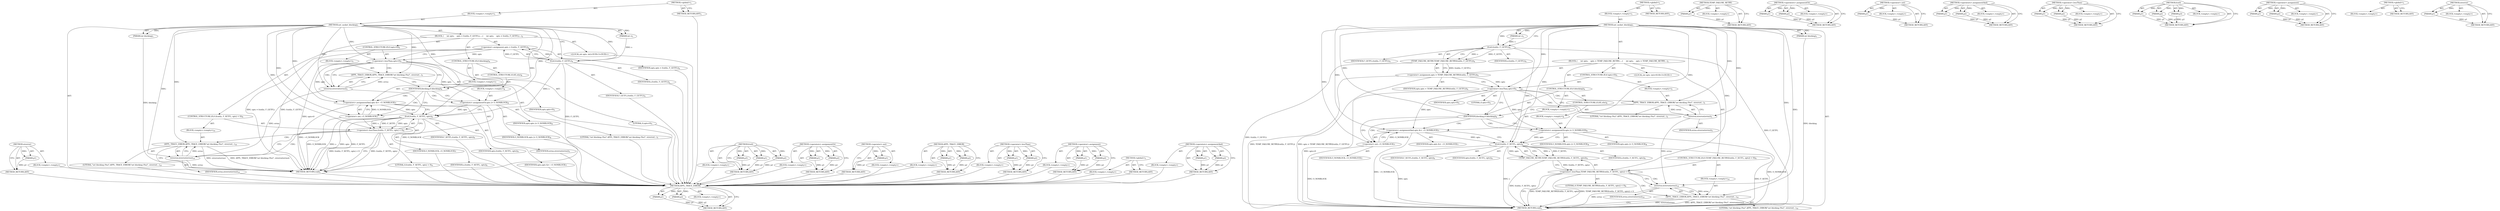 digraph "strerror" {
vulnerable_91 [label=<(METHOD,strerror)>];
vulnerable_92 [label=<(PARAM,p1)>];
vulnerable_93 [label=<(BLOCK,&lt;empty&gt;,&lt;empty&gt;)>];
vulnerable_94 [label=<(METHOD_RETURN,ANY)>];
vulnerable_6 [label=<(METHOD,&lt;global&gt;)<SUB>1</SUB>>];
vulnerable_7 [label=<(BLOCK,&lt;empty&gt;,&lt;empty&gt;)<SUB>1</SUB>>];
vulnerable_8 [label=<(METHOD,set_socket_blocking)<SUB>1</SUB>>];
vulnerable_9 [label=<(PARAM,int s)<SUB>1</SUB>>];
vulnerable_10 [label=<(PARAM,int blocking)<SUB>1</SUB>>];
vulnerable_11 [label=<(BLOCK,{
     int opts;
    opts = fcntl(s, F_GETFL);
...,{
     int opts;
    opts = fcntl(s, F_GETFL);
...)<SUB>2</SUB>>];
vulnerable_12 [label="<(LOCAL,int opts: int)<SUB>3</SUB>>"];
vulnerable_13 [label=<(&lt;operator&gt;.assignment,opts = fcntl(s, F_GETFL))<SUB>4</SUB>>];
vulnerable_14 [label=<(IDENTIFIER,opts,opts = fcntl(s, F_GETFL))<SUB>4</SUB>>];
vulnerable_15 [label=<(fcntl,fcntl(s, F_GETFL))<SUB>4</SUB>>];
vulnerable_16 [label=<(IDENTIFIER,s,fcntl(s, F_GETFL))<SUB>4</SUB>>];
vulnerable_17 [label=<(IDENTIFIER,F_GETFL,fcntl(s, F_GETFL))<SUB>4</SUB>>];
vulnerable_18 [label=<(CONTROL_STRUCTURE,IF,if (opts&lt;0))<SUB>5</SUB>>];
vulnerable_19 [label=<(&lt;operator&gt;.lessThan,opts&lt;0)<SUB>5</SUB>>];
vulnerable_20 [label=<(IDENTIFIER,opts,opts&lt;0)<SUB>5</SUB>>];
vulnerable_21 [label=<(LITERAL,0,opts&lt;0)<SUB>5</SUB>>];
vulnerable_22 [label=<(BLOCK,&lt;empty&gt;,&lt;empty&gt;)<SUB>5</SUB>>];
vulnerable_23 [label=<(APPL_TRACE_ERROR,APPL_TRACE_ERROR(&quot;set blocking (%s)&quot;, strerror(...)<SUB>5</SUB>>];
vulnerable_24 [label=<(LITERAL,&quot;set blocking (%s)&quot;,APPL_TRACE_ERROR(&quot;set blocking (%s)&quot;, strerror(...)<SUB>5</SUB>>];
vulnerable_25 [label=<(strerror,strerror(errno))<SUB>5</SUB>>];
vulnerable_26 [label=<(IDENTIFIER,errno,strerror(errno))<SUB>5</SUB>>];
vulnerable_27 [label=<(CONTROL_STRUCTURE,IF,if (blocking))<SUB>6</SUB>>];
vulnerable_28 [label=<(IDENTIFIER,blocking,if (blocking))<SUB>6</SUB>>];
vulnerable_29 [label=<(BLOCK,&lt;empty&gt;,&lt;empty&gt;)<SUB>7</SUB>>];
vulnerable_30 [label=<(&lt;operators&gt;.assignmentAnd,opts &amp;= ~O_NONBLOCK)<SUB>7</SUB>>];
vulnerable_31 [label=<(IDENTIFIER,opts,opts &amp;= ~O_NONBLOCK)<SUB>7</SUB>>];
vulnerable_32 [label=<(&lt;operator&gt;.not,~O_NONBLOCK)<SUB>7</SUB>>];
vulnerable_33 [label=<(IDENTIFIER,O_NONBLOCK,~O_NONBLOCK)<SUB>7</SUB>>];
vulnerable_34 [label=<(CONTROL_STRUCTURE,ELSE,else)<SUB>8</SUB>>];
vulnerable_35 [label=<(BLOCK,&lt;empty&gt;,&lt;empty&gt;)<SUB>8</SUB>>];
vulnerable_36 [label=<(&lt;operators&gt;.assignmentOr,opts |= O_NONBLOCK)<SUB>8</SUB>>];
vulnerable_37 [label=<(IDENTIFIER,opts,opts |= O_NONBLOCK)<SUB>8</SUB>>];
vulnerable_38 [label=<(IDENTIFIER,O_NONBLOCK,opts |= O_NONBLOCK)<SUB>8</SUB>>];
vulnerable_39 [label=<(CONTROL_STRUCTURE,IF,if (fcntl(s, F_SETFL, opts) &lt; 0))<SUB>9</SUB>>];
vulnerable_40 [label=<(&lt;operator&gt;.lessThan,fcntl(s, F_SETFL, opts) &lt; 0)<SUB>9</SUB>>];
vulnerable_41 [label=<(fcntl,fcntl(s, F_SETFL, opts))<SUB>9</SUB>>];
vulnerable_42 [label=<(IDENTIFIER,s,fcntl(s, F_SETFL, opts))<SUB>9</SUB>>];
vulnerable_43 [label=<(IDENTIFIER,F_SETFL,fcntl(s, F_SETFL, opts))<SUB>9</SUB>>];
vulnerable_44 [label=<(IDENTIFIER,opts,fcntl(s, F_SETFL, opts))<SUB>9</SUB>>];
vulnerable_45 [label=<(LITERAL,0,fcntl(s, F_SETFL, opts) &lt; 0)<SUB>9</SUB>>];
vulnerable_46 [label=<(BLOCK,&lt;empty&gt;,&lt;empty&gt;)<SUB>10</SUB>>];
vulnerable_47 [label=<(APPL_TRACE_ERROR,APPL_TRACE_ERROR(&quot;set blocking (%s)&quot;, strerror(...)<SUB>10</SUB>>];
vulnerable_48 [label=<(LITERAL,&quot;set blocking (%s)&quot;,APPL_TRACE_ERROR(&quot;set blocking (%s)&quot;, strerror(...)<SUB>10</SUB>>];
vulnerable_49 [label=<(strerror,strerror(errno))<SUB>10</SUB>>];
vulnerable_50 [label=<(IDENTIFIER,errno,strerror(errno))<SUB>10</SUB>>];
vulnerable_51 [label=<(METHOD_RETURN,void)<SUB>1</SUB>>];
vulnerable_53 [label=<(METHOD_RETURN,ANY)<SUB>1</SUB>>];
vulnerable_75 [label=<(METHOD,fcntl)>];
vulnerable_76 [label=<(PARAM,p1)>];
vulnerable_77 [label=<(PARAM,p2)>];
vulnerable_78 [label=<(PARAM,p3)>];
vulnerable_79 [label=<(BLOCK,&lt;empty&gt;,&lt;empty&gt;)>];
vulnerable_80 [label=<(METHOD_RETURN,ANY)>];
vulnerable_104 [label=<(METHOD,&lt;operators&gt;.assignmentOr)>];
vulnerable_105 [label=<(PARAM,p1)>];
vulnerable_106 [label=<(PARAM,p2)>];
vulnerable_107 [label=<(BLOCK,&lt;empty&gt;,&lt;empty&gt;)>];
vulnerable_108 [label=<(METHOD_RETURN,ANY)>];
vulnerable_100 [label=<(METHOD,&lt;operator&gt;.not)>];
vulnerable_101 [label=<(PARAM,p1)>];
vulnerable_102 [label=<(BLOCK,&lt;empty&gt;,&lt;empty&gt;)>];
vulnerable_103 [label=<(METHOD_RETURN,ANY)>];
vulnerable_86 [label=<(METHOD,APPL_TRACE_ERROR)>];
vulnerable_87 [label=<(PARAM,p1)>];
vulnerable_88 [label=<(PARAM,p2)>];
vulnerable_89 [label=<(BLOCK,&lt;empty&gt;,&lt;empty&gt;)>];
vulnerable_90 [label=<(METHOD_RETURN,ANY)>];
vulnerable_81 [label=<(METHOD,&lt;operator&gt;.lessThan)>];
vulnerable_82 [label=<(PARAM,p1)>];
vulnerable_83 [label=<(PARAM,p2)>];
vulnerable_84 [label=<(BLOCK,&lt;empty&gt;,&lt;empty&gt;)>];
vulnerable_85 [label=<(METHOD_RETURN,ANY)>];
vulnerable_70 [label=<(METHOD,&lt;operator&gt;.assignment)>];
vulnerable_71 [label=<(PARAM,p1)>];
vulnerable_72 [label=<(PARAM,p2)>];
vulnerable_73 [label=<(BLOCK,&lt;empty&gt;,&lt;empty&gt;)>];
vulnerable_74 [label=<(METHOD_RETURN,ANY)>];
vulnerable_64 [label=<(METHOD,&lt;global&gt;)<SUB>1</SUB>>];
vulnerable_65 [label=<(BLOCK,&lt;empty&gt;,&lt;empty&gt;)>];
vulnerable_66 [label=<(METHOD_RETURN,ANY)>];
vulnerable_95 [label=<(METHOD,&lt;operators&gt;.assignmentAnd)>];
vulnerable_96 [label=<(PARAM,p1)>];
vulnerable_97 [label=<(PARAM,p2)>];
vulnerable_98 [label=<(BLOCK,&lt;empty&gt;,&lt;empty&gt;)>];
vulnerable_99 [label=<(METHOD_RETURN,ANY)>];
fixed_92 [label=<(METHOD,APPL_TRACE_ERROR)>];
fixed_93 [label=<(PARAM,p1)>];
fixed_94 [label=<(PARAM,p2)>];
fixed_95 [label=<(BLOCK,&lt;empty&gt;,&lt;empty&gt;)>];
fixed_96 [label=<(METHOD_RETURN,ANY)>];
fixed_6 [label=<(METHOD,&lt;global&gt;)<SUB>1</SUB>>];
fixed_7 [label=<(BLOCK,&lt;empty&gt;,&lt;empty&gt;)<SUB>1</SUB>>];
fixed_8 [label=<(METHOD,set_socket_blocking)<SUB>1</SUB>>];
fixed_9 [label=<(PARAM,int s)<SUB>1</SUB>>];
fixed_10 [label=<(PARAM,int blocking)<SUB>1</SUB>>];
fixed_11 [label=<(BLOCK,{
     int opts;
    opts = TEMP_FAILURE_RETRY(...,{
     int opts;
    opts = TEMP_FAILURE_RETRY(...)<SUB>2</SUB>>];
fixed_12 [label="<(LOCAL,int opts: int)<SUB>3</SUB>>"];
fixed_13 [label=<(&lt;operator&gt;.assignment,opts = TEMP_FAILURE_RETRY(fcntl(s, F_GETFL)))<SUB>4</SUB>>];
fixed_14 [label=<(IDENTIFIER,opts,opts = TEMP_FAILURE_RETRY(fcntl(s, F_GETFL)))<SUB>4</SUB>>];
fixed_15 [label=<(TEMP_FAILURE_RETRY,TEMP_FAILURE_RETRY(fcntl(s, F_GETFL)))<SUB>4</SUB>>];
fixed_16 [label=<(fcntl,fcntl(s, F_GETFL))<SUB>4</SUB>>];
fixed_17 [label=<(IDENTIFIER,s,fcntl(s, F_GETFL))<SUB>4</SUB>>];
fixed_18 [label=<(IDENTIFIER,F_GETFL,fcntl(s, F_GETFL))<SUB>4</SUB>>];
fixed_19 [label=<(CONTROL_STRUCTURE,IF,if (opts&lt;0))<SUB>5</SUB>>];
fixed_20 [label=<(&lt;operator&gt;.lessThan,opts&lt;0)<SUB>5</SUB>>];
fixed_21 [label=<(IDENTIFIER,opts,opts&lt;0)<SUB>5</SUB>>];
fixed_22 [label=<(LITERAL,0,opts&lt;0)<SUB>5</SUB>>];
fixed_23 [label=<(BLOCK,&lt;empty&gt;,&lt;empty&gt;)<SUB>5</SUB>>];
fixed_24 [label=<(APPL_TRACE_ERROR,APPL_TRACE_ERROR(&quot;set blocking (%s)&quot;, strerror(...)<SUB>5</SUB>>];
fixed_25 [label=<(LITERAL,&quot;set blocking (%s)&quot;,APPL_TRACE_ERROR(&quot;set blocking (%s)&quot;, strerror(...)<SUB>5</SUB>>];
fixed_26 [label=<(strerror,strerror(errno))<SUB>5</SUB>>];
fixed_27 [label=<(IDENTIFIER,errno,strerror(errno))<SUB>5</SUB>>];
fixed_28 [label=<(CONTROL_STRUCTURE,IF,if (blocking))<SUB>6</SUB>>];
fixed_29 [label=<(IDENTIFIER,blocking,if (blocking))<SUB>6</SUB>>];
fixed_30 [label=<(BLOCK,&lt;empty&gt;,&lt;empty&gt;)<SUB>7</SUB>>];
fixed_31 [label=<(&lt;operators&gt;.assignmentAnd,opts &amp;= ~O_NONBLOCK)<SUB>7</SUB>>];
fixed_32 [label=<(IDENTIFIER,opts,opts &amp;= ~O_NONBLOCK)<SUB>7</SUB>>];
fixed_33 [label=<(&lt;operator&gt;.not,~O_NONBLOCK)<SUB>7</SUB>>];
fixed_34 [label=<(IDENTIFIER,O_NONBLOCK,~O_NONBLOCK)<SUB>7</SUB>>];
fixed_35 [label=<(CONTROL_STRUCTURE,ELSE,else)<SUB>8</SUB>>];
fixed_36 [label=<(BLOCK,&lt;empty&gt;,&lt;empty&gt;)<SUB>8</SUB>>];
fixed_37 [label=<(&lt;operators&gt;.assignmentOr,opts |= O_NONBLOCK)<SUB>8</SUB>>];
fixed_38 [label=<(IDENTIFIER,opts,opts |= O_NONBLOCK)<SUB>8</SUB>>];
fixed_39 [label=<(IDENTIFIER,O_NONBLOCK,opts |= O_NONBLOCK)<SUB>8</SUB>>];
fixed_40 [label=<(CONTROL_STRUCTURE,IF,if (TEMP_FAILURE_RETRY(fcntl(s, F_SETFL, opts)) &lt; 0))<SUB>9</SUB>>];
fixed_41 [label=<(&lt;operator&gt;.lessThan,TEMP_FAILURE_RETRY(fcntl(s, F_SETFL, opts)) &lt; 0)<SUB>9</SUB>>];
fixed_42 [label=<(TEMP_FAILURE_RETRY,TEMP_FAILURE_RETRY(fcntl(s, F_SETFL, opts)))<SUB>9</SUB>>];
fixed_43 [label=<(fcntl,fcntl(s, F_SETFL, opts))<SUB>9</SUB>>];
fixed_44 [label=<(IDENTIFIER,s,fcntl(s, F_SETFL, opts))<SUB>9</SUB>>];
fixed_45 [label=<(IDENTIFIER,F_SETFL,fcntl(s, F_SETFL, opts))<SUB>9</SUB>>];
fixed_46 [label=<(IDENTIFIER,opts,fcntl(s, F_SETFL, opts))<SUB>9</SUB>>];
fixed_47 [label=<(LITERAL,0,TEMP_FAILURE_RETRY(fcntl(s, F_SETFL, opts)) &lt; 0)<SUB>9</SUB>>];
fixed_48 [label=<(BLOCK,&lt;empty&gt;,&lt;empty&gt;)<SUB>10</SUB>>];
fixed_49 [label=<(APPL_TRACE_ERROR,APPL_TRACE_ERROR(&quot;set blocking (%s)&quot;, strerror(...)<SUB>10</SUB>>];
fixed_50 [label=<(LITERAL,&quot;set blocking (%s)&quot;,APPL_TRACE_ERROR(&quot;set blocking (%s)&quot;, strerror(...)<SUB>10</SUB>>];
fixed_51 [label=<(strerror,strerror(errno))<SUB>10</SUB>>];
fixed_52 [label=<(IDENTIFIER,errno,strerror(errno))<SUB>10</SUB>>];
fixed_53 [label=<(METHOD_RETURN,void)<SUB>1</SUB>>];
fixed_55 [label=<(METHOD_RETURN,ANY)<SUB>1</SUB>>];
fixed_77 [label=<(METHOD,TEMP_FAILURE_RETRY)>];
fixed_78 [label=<(PARAM,p1)>];
fixed_79 [label=<(BLOCK,&lt;empty&gt;,&lt;empty&gt;)>];
fixed_80 [label=<(METHOD_RETURN,ANY)>];
fixed_110 [label=<(METHOD,&lt;operators&gt;.assignmentOr)>];
fixed_111 [label=<(PARAM,p1)>];
fixed_112 [label=<(PARAM,p2)>];
fixed_113 [label=<(BLOCK,&lt;empty&gt;,&lt;empty&gt;)>];
fixed_114 [label=<(METHOD_RETURN,ANY)>];
fixed_106 [label=<(METHOD,&lt;operator&gt;.not)>];
fixed_107 [label=<(PARAM,p1)>];
fixed_108 [label=<(BLOCK,&lt;empty&gt;,&lt;empty&gt;)>];
fixed_109 [label=<(METHOD_RETURN,ANY)>];
fixed_101 [label=<(METHOD,&lt;operators&gt;.assignmentAnd)>];
fixed_102 [label=<(PARAM,p1)>];
fixed_103 [label=<(PARAM,p2)>];
fixed_104 [label=<(BLOCK,&lt;empty&gt;,&lt;empty&gt;)>];
fixed_105 [label=<(METHOD_RETURN,ANY)>];
fixed_87 [label=<(METHOD,&lt;operator&gt;.lessThan)>];
fixed_88 [label=<(PARAM,p1)>];
fixed_89 [label=<(PARAM,p2)>];
fixed_90 [label=<(BLOCK,&lt;empty&gt;,&lt;empty&gt;)>];
fixed_91 [label=<(METHOD_RETURN,ANY)>];
fixed_81 [label=<(METHOD,fcntl)>];
fixed_82 [label=<(PARAM,p1)>];
fixed_83 [label=<(PARAM,p2)>];
fixed_84 [label=<(PARAM,p3)>];
fixed_85 [label=<(BLOCK,&lt;empty&gt;,&lt;empty&gt;)>];
fixed_86 [label=<(METHOD_RETURN,ANY)>];
fixed_72 [label=<(METHOD,&lt;operator&gt;.assignment)>];
fixed_73 [label=<(PARAM,p1)>];
fixed_74 [label=<(PARAM,p2)>];
fixed_75 [label=<(BLOCK,&lt;empty&gt;,&lt;empty&gt;)>];
fixed_76 [label=<(METHOD_RETURN,ANY)>];
fixed_66 [label=<(METHOD,&lt;global&gt;)<SUB>1</SUB>>];
fixed_67 [label=<(BLOCK,&lt;empty&gt;,&lt;empty&gt;)>];
fixed_68 [label=<(METHOD_RETURN,ANY)>];
fixed_97 [label=<(METHOD,strerror)>];
fixed_98 [label=<(PARAM,p1)>];
fixed_99 [label=<(BLOCK,&lt;empty&gt;,&lt;empty&gt;)>];
fixed_100 [label=<(METHOD_RETURN,ANY)>];
vulnerable_91 -> vulnerable_92  [key=0, label="AST: "];
vulnerable_91 -> vulnerable_92  [key=1, label="DDG: "];
vulnerable_91 -> vulnerable_93  [key=0, label="AST: "];
vulnerable_91 -> vulnerable_94  [key=0, label="AST: "];
vulnerable_91 -> vulnerable_94  [key=1, label="CFG: "];
vulnerable_92 -> vulnerable_94  [key=0, label="DDG: p1"];
vulnerable_93 -> fixed_92  [key=0];
vulnerable_94 -> fixed_92  [key=0];
vulnerable_6 -> vulnerable_7  [key=0, label="AST: "];
vulnerable_6 -> vulnerable_53  [key=0, label="AST: "];
vulnerable_6 -> vulnerable_53  [key=1, label="CFG: "];
vulnerable_7 -> vulnerable_8  [key=0, label="AST: "];
vulnerable_8 -> vulnerable_9  [key=0, label="AST: "];
vulnerable_8 -> vulnerable_9  [key=1, label="DDG: "];
vulnerable_8 -> vulnerable_10  [key=0, label="AST: "];
vulnerable_8 -> vulnerable_10  [key=1, label="DDG: "];
vulnerable_8 -> vulnerable_11  [key=0, label="AST: "];
vulnerable_8 -> vulnerable_51  [key=0, label="AST: "];
vulnerable_8 -> vulnerable_15  [key=0, label="CFG: "];
vulnerable_8 -> vulnerable_15  [key=1, label="DDG: "];
vulnerable_8 -> vulnerable_28  [key=0, label="DDG: "];
vulnerable_8 -> vulnerable_19  [key=0, label="DDG: "];
vulnerable_8 -> vulnerable_40  [key=0, label="DDG: "];
vulnerable_8 -> vulnerable_23  [key=0, label="DDG: "];
vulnerable_8 -> vulnerable_30  [key=0, label="DDG: "];
vulnerable_8 -> vulnerable_36  [key=0, label="DDG: "];
vulnerable_8 -> vulnerable_41  [key=0, label="DDG: "];
vulnerable_8 -> vulnerable_47  [key=0, label="DDG: "];
vulnerable_8 -> vulnerable_25  [key=0, label="DDG: "];
vulnerable_8 -> vulnerable_32  [key=0, label="DDG: "];
vulnerable_8 -> vulnerable_49  [key=0, label="DDG: "];
vulnerable_9 -> vulnerable_15  [key=0, label="DDG: s"];
vulnerable_10 -> vulnerable_51  [key=0, label="DDG: blocking"];
vulnerable_11 -> vulnerable_12  [key=0, label="AST: "];
vulnerable_11 -> vulnerable_13  [key=0, label="AST: "];
vulnerable_11 -> vulnerable_18  [key=0, label="AST: "];
vulnerable_11 -> vulnerable_27  [key=0, label="AST: "];
vulnerable_11 -> vulnerable_39  [key=0, label="AST: "];
vulnerable_12 -> fixed_92  [key=0];
vulnerable_13 -> vulnerable_14  [key=0, label="AST: "];
vulnerable_13 -> vulnerable_15  [key=0, label="AST: "];
vulnerable_13 -> vulnerable_19  [key=0, label="CFG: "];
vulnerable_13 -> vulnerable_19  [key=1, label="DDG: opts"];
vulnerable_13 -> vulnerable_51  [key=0, label="DDG: fcntl(s, F_GETFL)"];
vulnerable_13 -> vulnerable_51  [key=1, label="DDG: opts = fcntl(s, F_GETFL)"];
vulnerable_14 -> fixed_92  [key=0];
vulnerable_15 -> vulnerable_16  [key=0, label="AST: "];
vulnerable_15 -> vulnerable_17  [key=0, label="AST: "];
vulnerable_15 -> vulnerable_13  [key=0, label="CFG: "];
vulnerable_15 -> vulnerable_13  [key=1, label="DDG: s"];
vulnerable_15 -> vulnerable_13  [key=2, label="DDG: F_GETFL"];
vulnerable_15 -> vulnerable_51  [key=0, label="DDG: F_GETFL"];
vulnerable_15 -> vulnerable_41  [key=0, label="DDG: s"];
vulnerable_16 -> fixed_92  [key=0];
vulnerable_17 -> fixed_92  [key=0];
vulnerable_18 -> vulnerable_19  [key=0, label="AST: "];
vulnerable_18 -> vulnerable_22  [key=0, label="AST: "];
vulnerable_19 -> vulnerable_20  [key=0, label="AST: "];
vulnerable_19 -> vulnerable_21  [key=0, label="AST: "];
vulnerable_19 -> vulnerable_28  [key=0, label="CFG: "];
vulnerable_19 -> vulnerable_25  [key=0, label="CFG: "];
vulnerable_19 -> vulnerable_25  [key=1, label="CDG: "];
vulnerable_19 -> vulnerable_51  [key=0, label="DDG: opts&lt;0"];
vulnerable_19 -> vulnerable_30  [key=0, label="DDG: opts"];
vulnerable_19 -> vulnerable_36  [key=0, label="DDG: opts"];
vulnerable_19 -> vulnerable_23  [key=0, label="CDG: "];
vulnerable_20 -> fixed_92  [key=0];
vulnerable_21 -> fixed_92  [key=0];
vulnerable_22 -> vulnerable_23  [key=0, label="AST: "];
vulnerable_23 -> vulnerable_24  [key=0, label="AST: "];
vulnerable_23 -> vulnerable_25  [key=0, label="AST: "];
vulnerable_23 -> vulnerable_28  [key=0, label="CFG: "];
vulnerable_24 -> fixed_92  [key=0];
vulnerable_25 -> vulnerable_26  [key=0, label="AST: "];
vulnerable_25 -> vulnerable_23  [key=0, label="CFG: "];
vulnerable_25 -> vulnerable_23  [key=1, label="DDG: errno"];
vulnerable_25 -> vulnerable_49  [key=0, label="DDG: errno"];
vulnerable_26 -> fixed_92  [key=0];
vulnerable_27 -> vulnerable_28  [key=0, label="AST: "];
vulnerable_27 -> vulnerable_29  [key=0, label="AST: "];
vulnerable_27 -> vulnerable_34  [key=0, label="AST: "];
vulnerable_28 -> vulnerable_32  [key=0, label="CFG: "];
vulnerable_28 -> vulnerable_32  [key=1, label="CDG: "];
vulnerable_28 -> vulnerable_36  [key=0, label="CFG: "];
vulnerable_28 -> vulnerable_36  [key=1, label="CDG: "];
vulnerable_28 -> vulnerable_30  [key=0, label="CDG: "];
vulnerable_29 -> vulnerable_30  [key=0, label="AST: "];
vulnerable_30 -> vulnerable_31  [key=0, label="AST: "];
vulnerable_30 -> vulnerable_32  [key=0, label="AST: "];
vulnerable_30 -> vulnerable_41  [key=0, label="CFG: "];
vulnerable_30 -> vulnerable_41  [key=1, label="DDG: opts"];
vulnerable_30 -> vulnerable_51  [key=0, label="DDG: ~O_NONBLOCK"];
vulnerable_31 -> fixed_92  [key=0];
vulnerable_32 -> vulnerable_33  [key=0, label="AST: "];
vulnerable_32 -> vulnerable_30  [key=0, label="CFG: "];
vulnerable_32 -> vulnerable_30  [key=1, label="DDG: O_NONBLOCK"];
vulnerable_32 -> vulnerable_51  [key=0, label="DDG: O_NONBLOCK"];
vulnerable_33 -> fixed_92  [key=0];
vulnerable_34 -> vulnerable_35  [key=0, label="AST: "];
vulnerable_35 -> vulnerable_36  [key=0, label="AST: "];
vulnerable_36 -> vulnerable_37  [key=0, label="AST: "];
vulnerable_36 -> vulnerable_38  [key=0, label="AST: "];
vulnerable_36 -> vulnerable_41  [key=0, label="CFG: "];
vulnerable_36 -> vulnerable_41  [key=1, label="DDG: opts"];
vulnerable_36 -> vulnerable_51  [key=0, label="DDG: O_NONBLOCK"];
vulnerable_37 -> fixed_92  [key=0];
vulnerable_38 -> fixed_92  [key=0];
vulnerable_39 -> vulnerable_40  [key=0, label="AST: "];
vulnerable_39 -> vulnerable_46  [key=0, label="AST: "];
vulnerable_40 -> vulnerable_41  [key=0, label="AST: "];
vulnerable_40 -> vulnerable_45  [key=0, label="AST: "];
vulnerable_40 -> vulnerable_51  [key=0, label="CFG: "];
vulnerable_40 -> vulnerable_51  [key=1, label="DDG: fcntl(s, F_SETFL, opts)"];
vulnerable_40 -> vulnerable_51  [key=2, label="DDG: fcntl(s, F_SETFL, opts) &lt; 0"];
vulnerable_40 -> vulnerable_49  [key=0, label="CFG: "];
vulnerable_40 -> vulnerable_49  [key=1, label="CDG: "];
vulnerable_40 -> vulnerable_47  [key=0, label="CDG: "];
vulnerable_41 -> vulnerable_42  [key=0, label="AST: "];
vulnerable_41 -> vulnerable_43  [key=0, label="AST: "];
vulnerable_41 -> vulnerable_44  [key=0, label="AST: "];
vulnerable_41 -> vulnerable_40  [key=0, label="CFG: "];
vulnerable_41 -> vulnerable_40  [key=1, label="DDG: s"];
vulnerable_41 -> vulnerable_40  [key=2, label="DDG: F_SETFL"];
vulnerable_41 -> vulnerable_40  [key=3, label="DDG: opts"];
vulnerable_41 -> vulnerable_51  [key=0, label="DDG: s"];
vulnerable_41 -> vulnerable_51  [key=1, label="DDG: opts"];
vulnerable_41 -> vulnerable_51  [key=2, label="DDG: F_SETFL"];
vulnerable_42 -> fixed_92  [key=0];
vulnerable_43 -> fixed_92  [key=0];
vulnerable_44 -> fixed_92  [key=0];
vulnerable_45 -> fixed_92  [key=0];
vulnerable_46 -> vulnerable_47  [key=0, label="AST: "];
vulnerable_47 -> vulnerable_48  [key=0, label="AST: "];
vulnerable_47 -> vulnerable_49  [key=0, label="AST: "];
vulnerable_47 -> vulnerable_51  [key=0, label="CFG: "];
vulnerable_47 -> vulnerable_51  [key=1, label="DDG: strerror(errno)"];
vulnerable_47 -> vulnerable_51  [key=2, label="DDG: APPL_TRACE_ERROR(&quot;set blocking (%s)&quot;, strerror(errno))"];
vulnerable_48 -> fixed_92  [key=0];
vulnerable_49 -> vulnerable_50  [key=0, label="AST: "];
vulnerable_49 -> vulnerable_47  [key=0, label="CFG: "];
vulnerable_49 -> vulnerable_47  [key=1, label="DDG: errno"];
vulnerable_49 -> vulnerable_51  [key=0, label="DDG: errno"];
vulnerable_50 -> fixed_92  [key=0];
vulnerable_51 -> fixed_92  [key=0];
vulnerable_53 -> fixed_92  [key=0];
vulnerable_75 -> vulnerable_76  [key=0, label="AST: "];
vulnerable_75 -> vulnerable_76  [key=1, label="DDG: "];
vulnerable_75 -> vulnerable_79  [key=0, label="AST: "];
vulnerable_75 -> vulnerable_77  [key=0, label="AST: "];
vulnerable_75 -> vulnerable_77  [key=1, label="DDG: "];
vulnerable_75 -> vulnerable_80  [key=0, label="AST: "];
vulnerable_75 -> vulnerable_80  [key=1, label="CFG: "];
vulnerable_75 -> vulnerable_78  [key=0, label="AST: "];
vulnerable_75 -> vulnerable_78  [key=1, label="DDG: "];
vulnerable_76 -> vulnerable_80  [key=0, label="DDG: p1"];
vulnerable_77 -> vulnerable_80  [key=0, label="DDG: p2"];
vulnerable_78 -> vulnerable_80  [key=0, label="DDG: p3"];
vulnerable_79 -> fixed_92  [key=0];
vulnerable_80 -> fixed_92  [key=0];
vulnerable_104 -> vulnerable_105  [key=0, label="AST: "];
vulnerable_104 -> vulnerable_105  [key=1, label="DDG: "];
vulnerable_104 -> vulnerable_107  [key=0, label="AST: "];
vulnerable_104 -> vulnerable_106  [key=0, label="AST: "];
vulnerable_104 -> vulnerable_106  [key=1, label="DDG: "];
vulnerable_104 -> vulnerable_108  [key=0, label="AST: "];
vulnerable_104 -> vulnerable_108  [key=1, label="CFG: "];
vulnerable_105 -> vulnerable_108  [key=0, label="DDG: p1"];
vulnerable_106 -> vulnerable_108  [key=0, label="DDG: p2"];
vulnerable_107 -> fixed_92  [key=0];
vulnerable_108 -> fixed_92  [key=0];
vulnerable_100 -> vulnerable_101  [key=0, label="AST: "];
vulnerable_100 -> vulnerable_101  [key=1, label="DDG: "];
vulnerable_100 -> vulnerable_102  [key=0, label="AST: "];
vulnerable_100 -> vulnerable_103  [key=0, label="AST: "];
vulnerable_100 -> vulnerable_103  [key=1, label="CFG: "];
vulnerable_101 -> vulnerable_103  [key=0, label="DDG: p1"];
vulnerable_102 -> fixed_92  [key=0];
vulnerable_103 -> fixed_92  [key=0];
vulnerable_86 -> vulnerable_87  [key=0, label="AST: "];
vulnerable_86 -> vulnerable_87  [key=1, label="DDG: "];
vulnerable_86 -> vulnerable_89  [key=0, label="AST: "];
vulnerable_86 -> vulnerable_88  [key=0, label="AST: "];
vulnerable_86 -> vulnerable_88  [key=1, label="DDG: "];
vulnerable_86 -> vulnerable_90  [key=0, label="AST: "];
vulnerable_86 -> vulnerable_90  [key=1, label="CFG: "];
vulnerable_87 -> vulnerable_90  [key=0, label="DDG: p1"];
vulnerable_88 -> vulnerable_90  [key=0, label="DDG: p2"];
vulnerable_89 -> fixed_92  [key=0];
vulnerable_90 -> fixed_92  [key=0];
vulnerable_81 -> vulnerable_82  [key=0, label="AST: "];
vulnerable_81 -> vulnerable_82  [key=1, label="DDG: "];
vulnerable_81 -> vulnerable_84  [key=0, label="AST: "];
vulnerable_81 -> vulnerable_83  [key=0, label="AST: "];
vulnerable_81 -> vulnerable_83  [key=1, label="DDG: "];
vulnerable_81 -> vulnerable_85  [key=0, label="AST: "];
vulnerable_81 -> vulnerable_85  [key=1, label="CFG: "];
vulnerable_82 -> vulnerable_85  [key=0, label="DDG: p1"];
vulnerable_83 -> vulnerable_85  [key=0, label="DDG: p2"];
vulnerable_84 -> fixed_92  [key=0];
vulnerable_85 -> fixed_92  [key=0];
vulnerable_70 -> vulnerable_71  [key=0, label="AST: "];
vulnerable_70 -> vulnerable_71  [key=1, label="DDG: "];
vulnerable_70 -> vulnerable_73  [key=0, label="AST: "];
vulnerable_70 -> vulnerable_72  [key=0, label="AST: "];
vulnerable_70 -> vulnerable_72  [key=1, label="DDG: "];
vulnerable_70 -> vulnerable_74  [key=0, label="AST: "];
vulnerable_70 -> vulnerable_74  [key=1, label="CFG: "];
vulnerable_71 -> vulnerable_74  [key=0, label="DDG: p1"];
vulnerable_72 -> vulnerable_74  [key=0, label="DDG: p2"];
vulnerable_73 -> fixed_92  [key=0];
vulnerable_74 -> fixed_92  [key=0];
vulnerable_64 -> vulnerable_65  [key=0, label="AST: "];
vulnerable_64 -> vulnerable_66  [key=0, label="AST: "];
vulnerable_64 -> vulnerable_66  [key=1, label="CFG: "];
vulnerable_65 -> fixed_92  [key=0];
vulnerable_66 -> fixed_92  [key=0];
vulnerable_95 -> vulnerable_96  [key=0, label="AST: "];
vulnerable_95 -> vulnerable_96  [key=1, label="DDG: "];
vulnerable_95 -> vulnerable_98  [key=0, label="AST: "];
vulnerable_95 -> vulnerable_97  [key=0, label="AST: "];
vulnerable_95 -> vulnerable_97  [key=1, label="DDG: "];
vulnerable_95 -> vulnerable_99  [key=0, label="AST: "];
vulnerable_95 -> vulnerable_99  [key=1, label="CFG: "];
vulnerable_96 -> vulnerable_99  [key=0, label="DDG: p1"];
vulnerable_97 -> vulnerable_99  [key=0, label="DDG: p2"];
vulnerable_98 -> fixed_92  [key=0];
vulnerable_99 -> fixed_92  [key=0];
fixed_92 -> fixed_93  [key=0, label="AST: "];
fixed_92 -> fixed_93  [key=1, label="DDG: "];
fixed_92 -> fixed_95  [key=0, label="AST: "];
fixed_92 -> fixed_94  [key=0, label="AST: "];
fixed_92 -> fixed_94  [key=1, label="DDG: "];
fixed_92 -> fixed_96  [key=0, label="AST: "];
fixed_92 -> fixed_96  [key=1, label="CFG: "];
fixed_93 -> fixed_96  [key=0, label="DDG: p1"];
fixed_94 -> fixed_96  [key=0, label="DDG: p2"];
fixed_6 -> fixed_7  [key=0, label="AST: "];
fixed_6 -> fixed_55  [key=0, label="AST: "];
fixed_6 -> fixed_55  [key=1, label="CFG: "];
fixed_7 -> fixed_8  [key=0, label="AST: "];
fixed_8 -> fixed_9  [key=0, label="AST: "];
fixed_8 -> fixed_9  [key=1, label="DDG: "];
fixed_8 -> fixed_10  [key=0, label="AST: "];
fixed_8 -> fixed_10  [key=1, label="DDG: "];
fixed_8 -> fixed_11  [key=0, label="AST: "];
fixed_8 -> fixed_53  [key=0, label="AST: "];
fixed_8 -> fixed_16  [key=0, label="CFG: "];
fixed_8 -> fixed_16  [key=1, label="DDG: "];
fixed_8 -> fixed_29  [key=0, label="DDG: "];
fixed_8 -> fixed_20  [key=0, label="DDG: "];
fixed_8 -> fixed_41  [key=0, label="DDG: "];
fixed_8 -> fixed_24  [key=0, label="DDG: "];
fixed_8 -> fixed_31  [key=0, label="DDG: "];
fixed_8 -> fixed_37  [key=0, label="DDG: "];
fixed_8 -> fixed_49  [key=0, label="DDG: "];
fixed_8 -> fixed_26  [key=0, label="DDG: "];
fixed_8 -> fixed_33  [key=0, label="DDG: "];
fixed_8 -> fixed_43  [key=0, label="DDG: "];
fixed_8 -> fixed_51  [key=0, label="DDG: "];
fixed_9 -> fixed_16  [key=0, label="DDG: s"];
fixed_10 -> fixed_53  [key=0, label="DDG: blocking"];
fixed_11 -> fixed_12  [key=0, label="AST: "];
fixed_11 -> fixed_13  [key=0, label="AST: "];
fixed_11 -> fixed_19  [key=0, label="AST: "];
fixed_11 -> fixed_28  [key=0, label="AST: "];
fixed_11 -> fixed_40  [key=0, label="AST: "];
fixed_13 -> fixed_14  [key=0, label="AST: "];
fixed_13 -> fixed_15  [key=0, label="AST: "];
fixed_13 -> fixed_20  [key=0, label="CFG: "];
fixed_13 -> fixed_20  [key=1, label="DDG: opts"];
fixed_13 -> fixed_53  [key=0, label="DDG: TEMP_FAILURE_RETRY(fcntl(s, F_GETFL))"];
fixed_13 -> fixed_53  [key=1, label="DDG: opts = TEMP_FAILURE_RETRY(fcntl(s, F_GETFL))"];
fixed_15 -> fixed_16  [key=0, label="AST: "];
fixed_15 -> fixed_13  [key=0, label="CFG: "];
fixed_15 -> fixed_13  [key=1, label="DDG: fcntl(s, F_GETFL)"];
fixed_15 -> fixed_53  [key=0, label="DDG: fcntl(s, F_GETFL)"];
fixed_16 -> fixed_17  [key=0, label="AST: "];
fixed_16 -> fixed_18  [key=0, label="AST: "];
fixed_16 -> fixed_15  [key=0, label="CFG: "];
fixed_16 -> fixed_15  [key=1, label="DDG: s"];
fixed_16 -> fixed_15  [key=2, label="DDG: F_GETFL"];
fixed_16 -> fixed_53  [key=0, label="DDG: F_GETFL"];
fixed_16 -> fixed_43  [key=0, label="DDG: s"];
fixed_19 -> fixed_20  [key=0, label="AST: "];
fixed_19 -> fixed_23  [key=0, label="AST: "];
fixed_20 -> fixed_21  [key=0, label="AST: "];
fixed_20 -> fixed_22  [key=0, label="AST: "];
fixed_20 -> fixed_29  [key=0, label="CFG: "];
fixed_20 -> fixed_26  [key=0, label="CFG: "];
fixed_20 -> fixed_26  [key=1, label="CDG: "];
fixed_20 -> fixed_53  [key=0, label="DDG: opts&lt;0"];
fixed_20 -> fixed_31  [key=0, label="DDG: opts"];
fixed_20 -> fixed_37  [key=0, label="DDG: opts"];
fixed_20 -> fixed_24  [key=0, label="CDG: "];
fixed_23 -> fixed_24  [key=0, label="AST: "];
fixed_24 -> fixed_25  [key=0, label="AST: "];
fixed_24 -> fixed_26  [key=0, label="AST: "];
fixed_24 -> fixed_29  [key=0, label="CFG: "];
fixed_26 -> fixed_27  [key=0, label="AST: "];
fixed_26 -> fixed_24  [key=0, label="CFG: "];
fixed_26 -> fixed_24  [key=1, label="DDG: errno"];
fixed_26 -> fixed_51  [key=0, label="DDG: errno"];
fixed_28 -> fixed_29  [key=0, label="AST: "];
fixed_28 -> fixed_30  [key=0, label="AST: "];
fixed_28 -> fixed_35  [key=0, label="AST: "];
fixed_29 -> fixed_33  [key=0, label="CFG: "];
fixed_29 -> fixed_33  [key=1, label="CDG: "];
fixed_29 -> fixed_37  [key=0, label="CFG: "];
fixed_29 -> fixed_37  [key=1, label="CDG: "];
fixed_29 -> fixed_31  [key=0, label="CDG: "];
fixed_30 -> fixed_31  [key=0, label="AST: "];
fixed_31 -> fixed_32  [key=0, label="AST: "];
fixed_31 -> fixed_33  [key=0, label="AST: "];
fixed_31 -> fixed_43  [key=0, label="CFG: "];
fixed_31 -> fixed_43  [key=1, label="DDG: opts"];
fixed_31 -> fixed_53  [key=0, label="DDG: ~O_NONBLOCK"];
fixed_33 -> fixed_34  [key=0, label="AST: "];
fixed_33 -> fixed_31  [key=0, label="CFG: "];
fixed_33 -> fixed_31  [key=1, label="DDG: O_NONBLOCK"];
fixed_33 -> fixed_53  [key=0, label="DDG: O_NONBLOCK"];
fixed_35 -> fixed_36  [key=0, label="AST: "];
fixed_36 -> fixed_37  [key=0, label="AST: "];
fixed_37 -> fixed_38  [key=0, label="AST: "];
fixed_37 -> fixed_39  [key=0, label="AST: "];
fixed_37 -> fixed_43  [key=0, label="CFG: "];
fixed_37 -> fixed_43  [key=1, label="DDG: opts"];
fixed_37 -> fixed_53  [key=0, label="DDG: O_NONBLOCK"];
fixed_40 -> fixed_41  [key=0, label="AST: "];
fixed_40 -> fixed_48  [key=0, label="AST: "];
fixed_41 -> fixed_42  [key=0, label="AST: "];
fixed_41 -> fixed_47  [key=0, label="AST: "];
fixed_41 -> fixed_53  [key=0, label="CFG: "];
fixed_41 -> fixed_53  [key=1, label="DDG: TEMP_FAILURE_RETRY(fcntl(s, F_SETFL, opts))"];
fixed_41 -> fixed_53  [key=2, label="DDG: TEMP_FAILURE_RETRY(fcntl(s, F_SETFL, opts)) &lt; 0"];
fixed_41 -> fixed_51  [key=0, label="CFG: "];
fixed_41 -> fixed_51  [key=1, label="CDG: "];
fixed_41 -> fixed_49  [key=0, label="CDG: "];
fixed_42 -> fixed_43  [key=0, label="AST: "];
fixed_42 -> fixed_41  [key=0, label="CFG: "];
fixed_42 -> fixed_41  [key=1, label="DDG: fcntl(s, F_SETFL, opts)"];
fixed_42 -> fixed_53  [key=0, label="DDG: fcntl(s, F_SETFL, opts)"];
fixed_43 -> fixed_44  [key=0, label="AST: "];
fixed_43 -> fixed_45  [key=0, label="AST: "];
fixed_43 -> fixed_46  [key=0, label="AST: "];
fixed_43 -> fixed_42  [key=0, label="CFG: "];
fixed_43 -> fixed_42  [key=1, label="DDG: s"];
fixed_43 -> fixed_42  [key=2, label="DDG: F_SETFL"];
fixed_43 -> fixed_42  [key=3, label="DDG: opts"];
fixed_43 -> fixed_53  [key=0, label="DDG: s"];
fixed_43 -> fixed_53  [key=1, label="DDG: opts"];
fixed_43 -> fixed_53  [key=2, label="DDG: F_SETFL"];
fixed_48 -> fixed_49  [key=0, label="AST: "];
fixed_49 -> fixed_50  [key=0, label="AST: "];
fixed_49 -> fixed_51  [key=0, label="AST: "];
fixed_49 -> fixed_53  [key=0, label="CFG: "];
fixed_49 -> fixed_53  [key=1, label="DDG: strerror(errno)"];
fixed_49 -> fixed_53  [key=2, label="DDG: APPL_TRACE_ERROR(&quot;set blocking (%s)&quot;, strerror(errno))"];
fixed_51 -> fixed_52  [key=0, label="AST: "];
fixed_51 -> fixed_49  [key=0, label="CFG: "];
fixed_51 -> fixed_49  [key=1, label="DDG: errno"];
fixed_51 -> fixed_53  [key=0, label="DDG: errno"];
fixed_77 -> fixed_78  [key=0, label="AST: "];
fixed_77 -> fixed_78  [key=1, label="DDG: "];
fixed_77 -> fixed_79  [key=0, label="AST: "];
fixed_77 -> fixed_80  [key=0, label="AST: "];
fixed_77 -> fixed_80  [key=1, label="CFG: "];
fixed_78 -> fixed_80  [key=0, label="DDG: p1"];
fixed_110 -> fixed_111  [key=0, label="AST: "];
fixed_110 -> fixed_111  [key=1, label="DDG: "];
fixed_110 -> fixed_113  [key=0, label="AST: "];
fixed_110 -> fixed_112  [key=0, label="AST: "];
fixed_110 -> fixed_112  [key=1, label="DDG: "];
fixed_110 -> fixed_114  [key=0, label="AST: "];
fixed_110 -> fixed_114  [key=1, label="CFG: "];
fixed_111 -> fixed_114  [key=0, label="DDG: p1"];
fixed_112 -> fixed_114  [key=0, label="DDG: p2"];
fixed_106 -> fixed_107  [key=0, label="AST: "];
fixed_106 -> fixed_107  [key=1, label="DDG: "];
fixed_106 -> fixed_108  [key=0, label="AST: "];
fixed_106 -> fixed_109  [key=0, label="AST: "];
fixed_106 -> fixed_109  [key=1, label="CFG: "];
fixed_107 -> fixed_109  [key=0, label="DDG: p1"];
fixed_101 -> fixed_102  [key=0, label="AST: "];
fixed_101 -> fixed_102  [key=1, label="DDG: "];
fixed_101 -> fixed_104  [key=0, label="AST: "];
fixed_101 -> fixed_103  [key=0, label="AST: "];
fixed_101 -> fixed_103  [key=1, label="DDG: "];
fixed_101 -> fixed_105  [key=0, label="AST: "];
fixed_101 -> fixed_105  [key=1, label="CFG: "];
fixed_102 -> fixed_105  [key=0, label="DDG: p1"];
fixed_103 -> fixed_105  [key=0, label="DDG: p2"];
fixed_87 -> fixed_88  [key=0, label="AST: "];
fixed_87 -> fixed_88  [key=1, label="DDG: "];
fixed_87 -> fixed_90  [key=0, label="AST: "];
fixed_87 -> fixed_89  [key=0, label="AST: "];
fixed_87 -> fixed_89  [key=1, label="DDG: "];
fixed_87 -> fixed_91  [key=0, label="AST: "];
fixed_87 -> fixed_91  [key=1, label="CFG: "];
fixed_88 -> fixed_91  [key=0, label="DDG: p1"];
fixed_89 -> fixed_91  [key=0, label="DDG: p2"];
fixed_81 -> fixed_82  [key=0, label="AST: "];
fixed_81 -> fixed_82  [key=1, label="DDG: "];
fixed_81 -> fixed_85  [key=0, label="AST: "];
fixed_81 -> fixed_83  [key=0, label="AST: "];
fixed_81 -> fixed_83  [key=1, label="DDG: "];
fixed_81 -> fixed_86  [key=0, label="AST: "];
fixed_81 -> fixed_86  [key=1, label="CFG: "];
fixed_81 -> fixed_84  [key=0, label="AST: "];
fixed_81 -> fixed_84  [key=1, label="DDG: "];
fixed_82 -> fixed_86  [key=0, label="DDG: p1"];
fixed_83 -> fixed_86  [key=0, label="DDG: p2"];
fixed_84 -> fixed_86  [key=0, label="DDG: p3"];
fixed_72 -> fixed_73  [key=0, label="AST: "];
fixed_72 -> fixed_73  [key=1, label="DDG: "];
fixed_72 -> fixed_75  [key=0, label="AST: "];
fixed_72 -> fixed_74  [key=0, label="AST: "];
fixed_72 -> fixed_74  [key=1, label="DDG: "];
fixed_72 -> fixed_76  [key=0, label="AST: "];
fixed_72 -> fixed_76  [key=1, label="CFG: "];
fixed_73 -> fixed_76  [key=0, label="DDG: p1"];
fixed_74 -> fixed_76  [key=0, label="DDG: p2"];
fixed_66 -> fixed_67  [key=0, label="AST: "];
fixed_66 -> fixed_68  [key=0, label="AST: "];
fixed_66 -> fixed_68  [key=1, label="CFG: "];
fixed_97 -> fixed_98  [key=0, label="AST: "];
fixed_97 -> fixed_98  [key=1, label="DDG: "];
fixed_97 -> fixed_99  [key=0, label="AST: "];
fixed_97 -> fixed_100  [key=0, label="AST: "];
fixed_97 -> fixed_100  [key=1, label="CFG: "];
fixed_98 -> fixed_100  [key=0, label="DDG: p1"];
}
